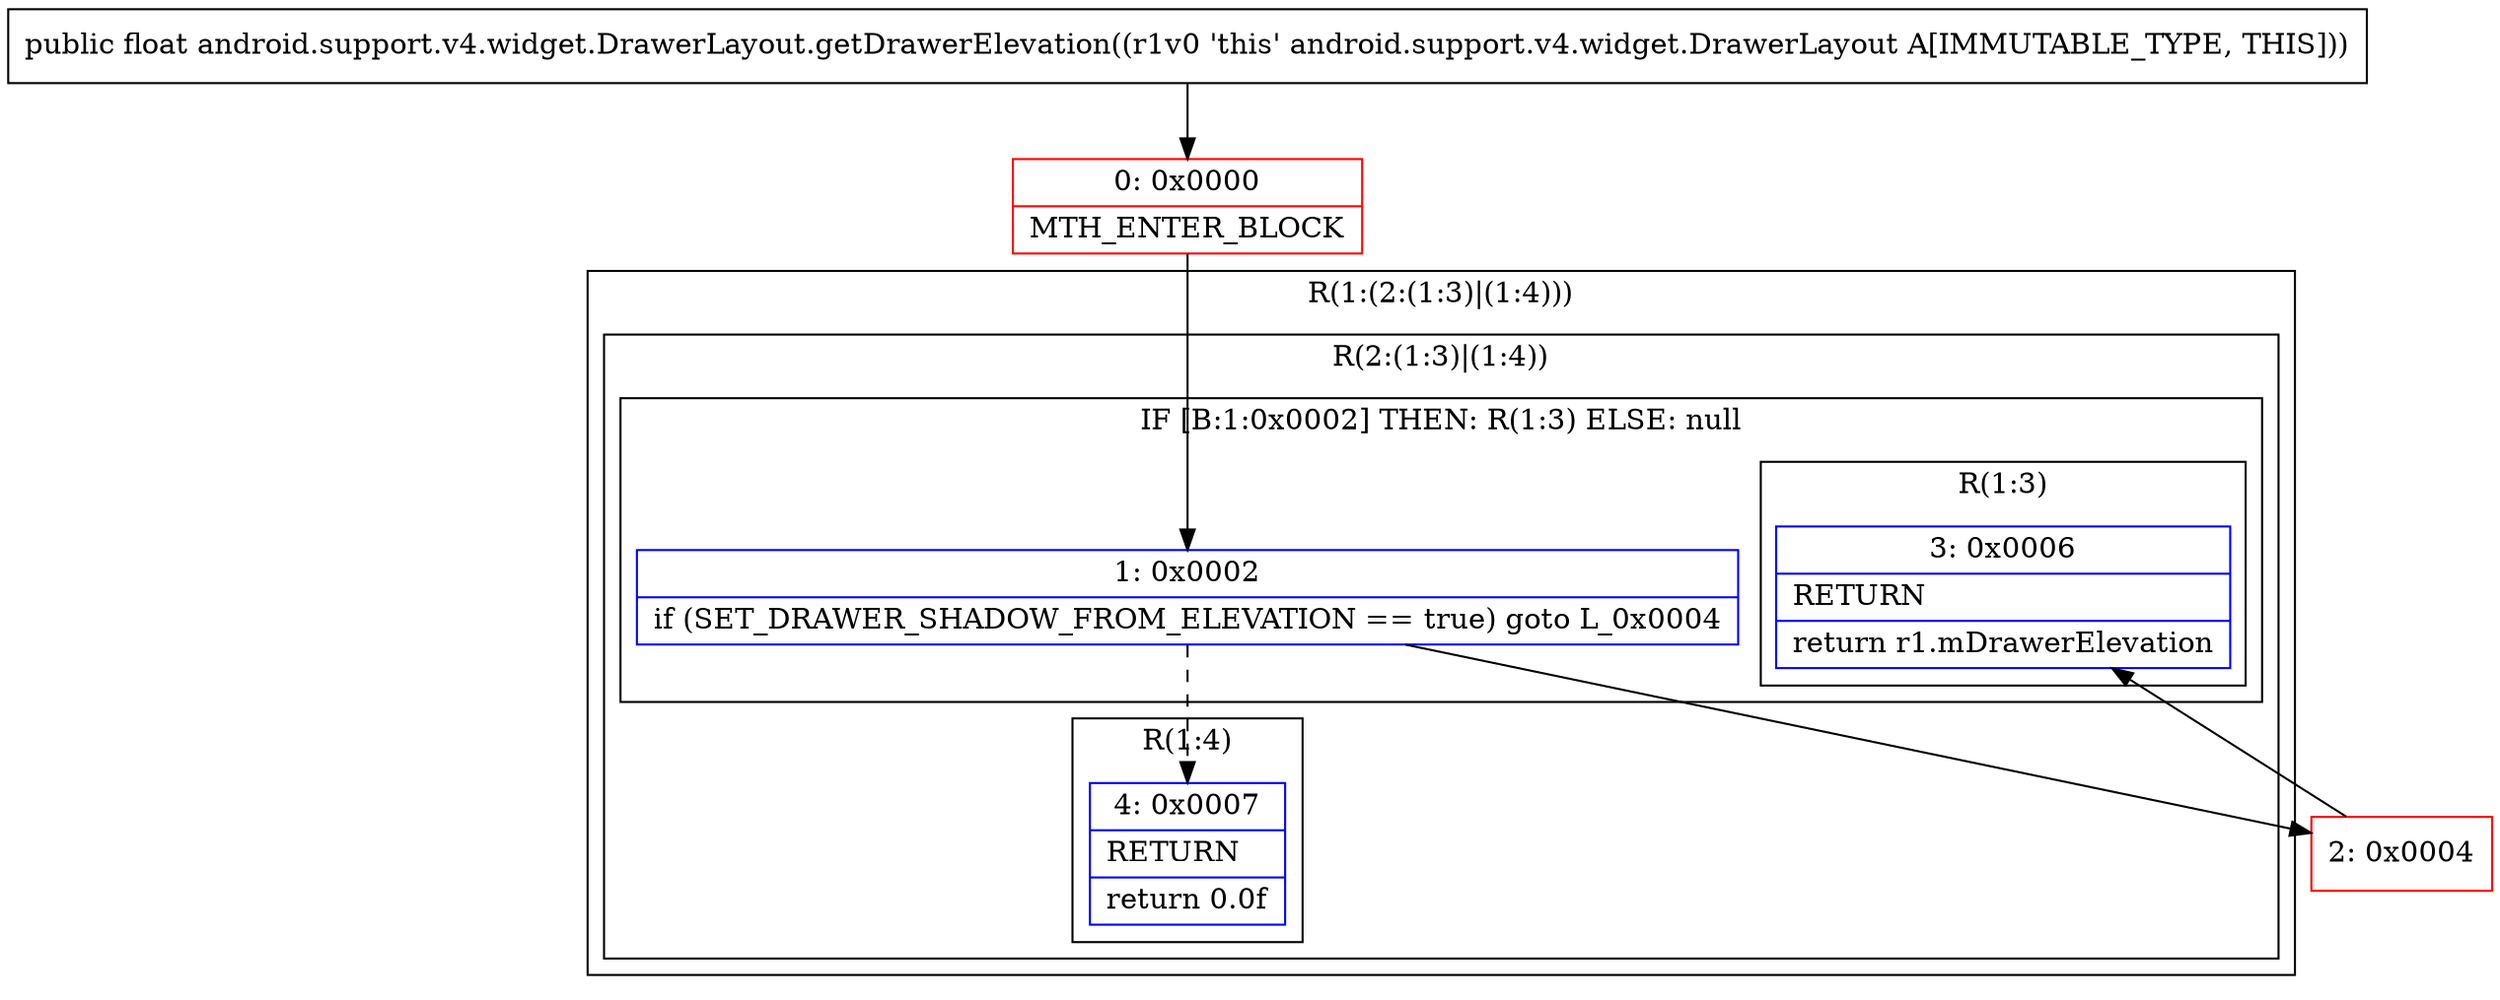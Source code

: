 digraph "CFG forandroid.support.v4.widget.DrawerLayout.getDrawerElevation()F" {
subgraph cluster_Region_508473168 {
label = "R(1:(2:(1:3)|(1:4)))";
node [shape=record,color=blue];
subgraph cluster_Region_226878064 {
label = "R(2:(1:3)|(1:4))";
node [shape=record,color=blue];
subgraph cluster_IfRegion_187135632 {
label = "IF [B:1:0x0002] THEN: R(1:3) ELSE: null";
node [shape=record,color=blue];
Node_1 [shape=record,label="{1\:\ 0x0002|if (SET_DRAWER_SHADOW_FROM_ELEVATION == true) goto L_0x0004\l}"];
subgraph cluster_Region_955032309 {
label = "R(1:3)";
node [shape=record,color=blue];
Node_3 [shape=record,label="{3\:\ 0x0006|RETURN\l|return r1.mDrawerElevation\l}"];
}
}
subgraph cluster_Region_1404288663 {
label = "R(1:4)";
node [shape=record,color=blue];
Node_4 [shape=record,label="{4\:\ 0x0007|RETURN\l|return 0.0f\l}"];
}
}
}
Node_0 [shape=record,color=red,label="{0\:\ 0x0000|MTH_ENTER_BLOCK\l}"];
Node_2 [shape=record,color=red,label="{2\:\ 0x0004}"];
MethodNode[shape=record,label="{public float android.support.v4.widget.DrawerLayout.getDrawerElevation((r1v0 'this' android.support.v4.widget.DrawerLayout A[IMMUTABLE_TYPE, THIS])) }"];
MethodNode -> Node_0;
Node_1 -> Node_2;
Node_1 -> Node_4[style=dashed];
Node_0 -> Node_1;
Node_2 -> Node_3;
}


